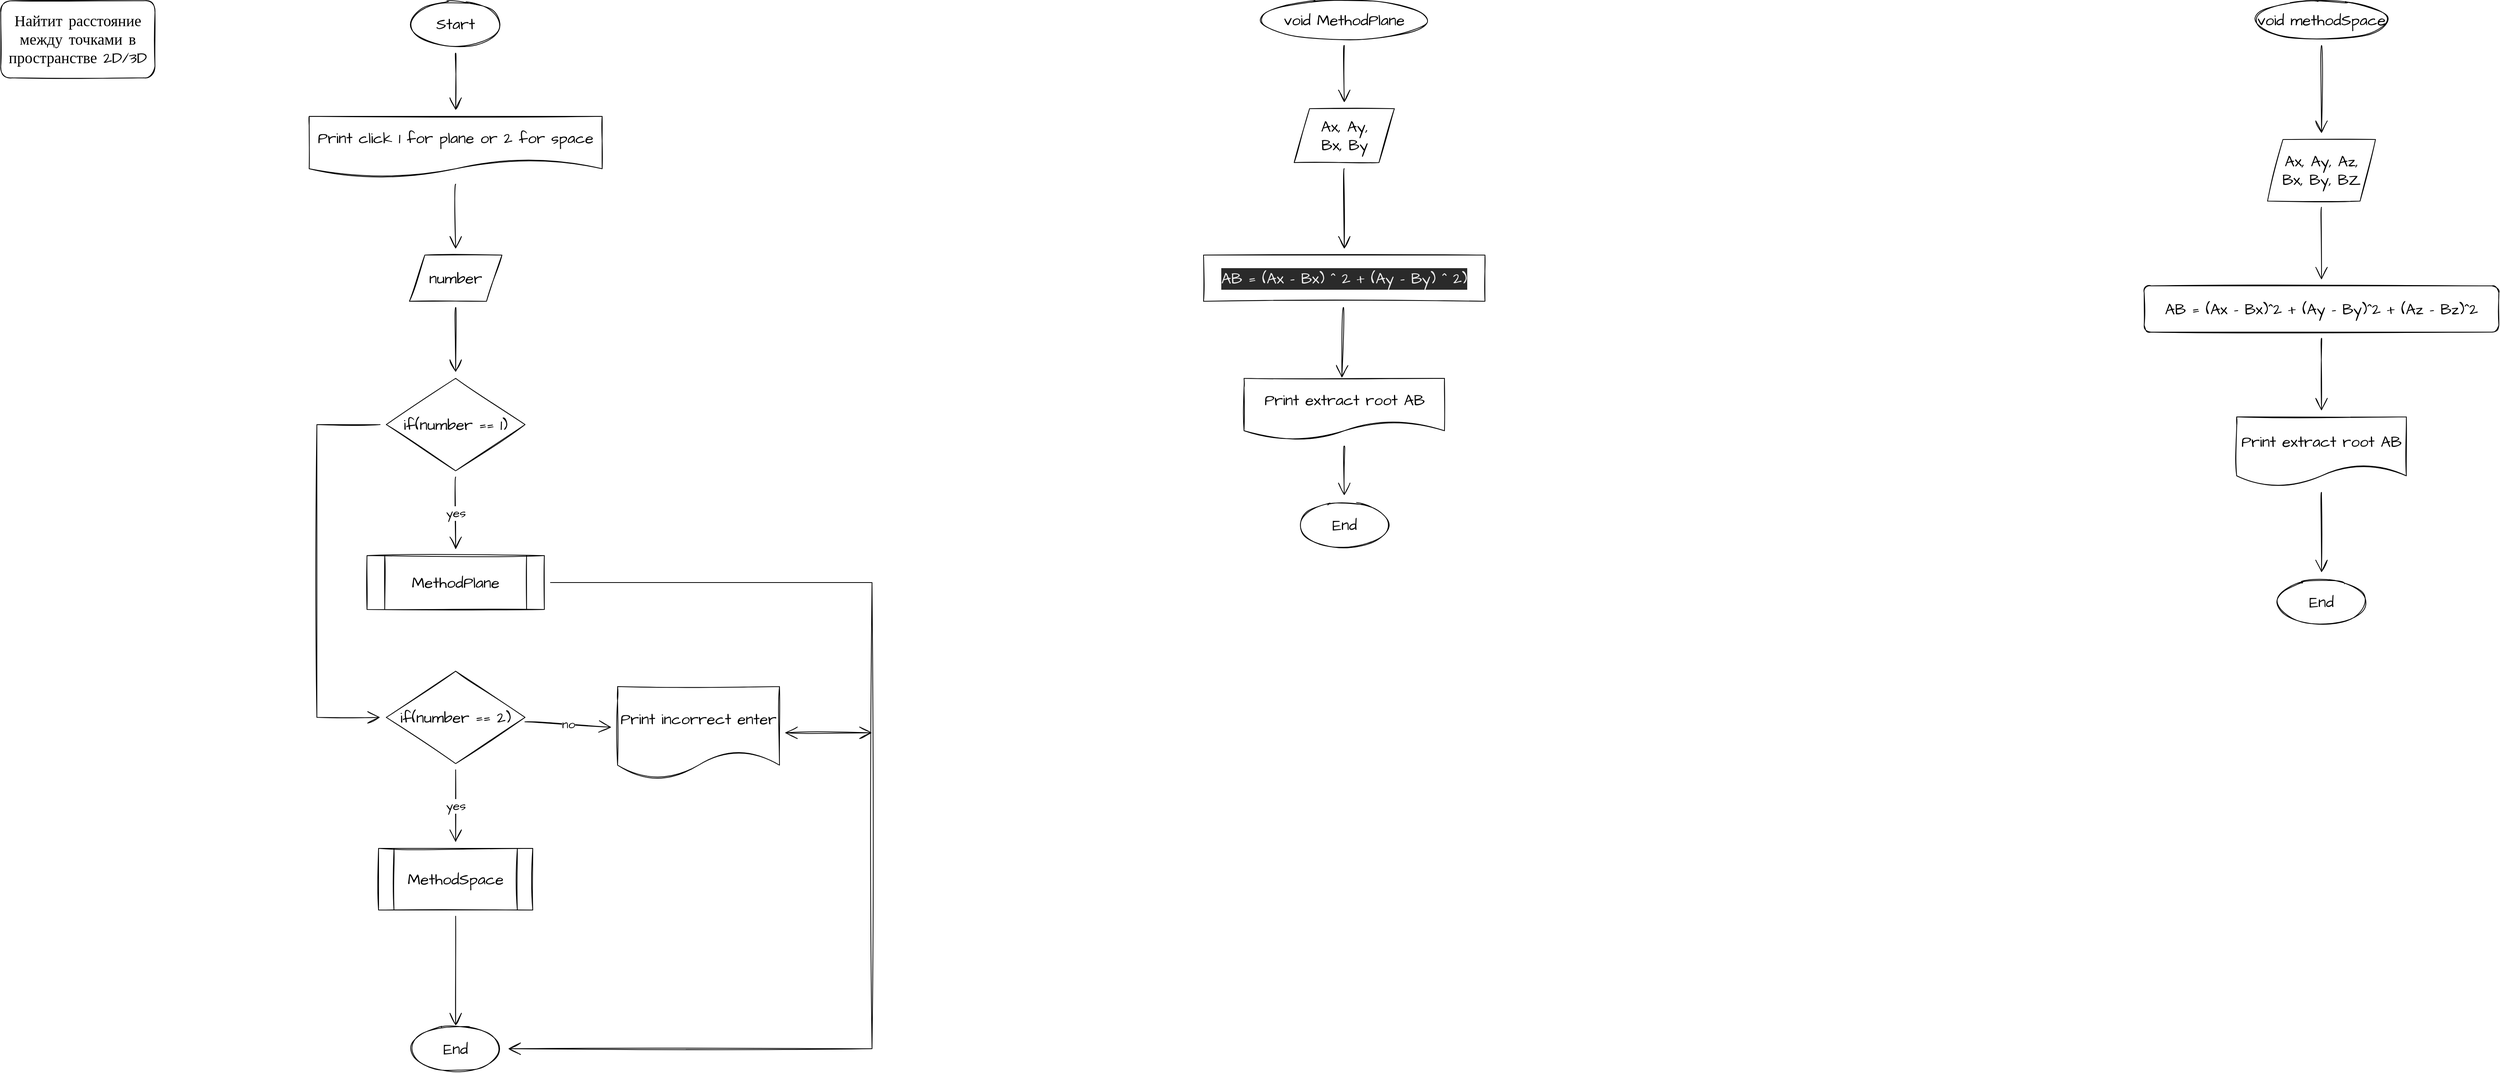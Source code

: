 <mxfile>
    <diagram id="U9yESHJoXIz_-7SP5xuT" name="Page-1">
        <mxGraphModel dx="1596" dy="927" grid="1" gridSize="10" guides="1" tooltips="1" connect="1" arrows="1" fold="1" page="1" pageScale="1" pageWidth="1200" pageHeight="1920" math="0" shadow="0">
            <root>
                <mxCell id="0"/>
                <mxCell id="1" parent="0"/>
                <mxCell id="5" value="Найтит расстояние между точками в пространстве 2D/3D" style="rounded=1;whiteSpace=wrap;html=1;sketch=1;hachureGap=4;fontFamily=Architects Daughter;fontSource=https%3A%2F%2Ffonts.googleapis.com%2Fcss%3Ffamily%3DArchitects%2BDaughter;fontSize=20;" parent="1" vertex="1">
                    <mxGeometry x="10" y="10" width="200" height="100" as="geometry"/>
                </mxCell>
                <mxCell id="42" value="" style="edgeStyle=none;curved=1;rounded=0;sketch=1;hachureGap=4;orthogonalLoop=1;jettySize=auto;html=1;fontFamily=Architects Daughter;fontSource=https%3A%2F%2Ffonts.googleapis.com%2Fcss%3Ffamily%3DArchitects%2BDaughter;fontSize=16;endArrow=open;startSize=14;endSize=14;sourcePerimeterSpacing=8;targetPerimeterSpacing=8;" parent="1" source="40" target="41" edge="1">
                    <mxGeometry relative="1" as="geometry"/>
                </mxCell>
                <mxCell id="40" value="void MethodPlane" style="ellipse;whiteSpace=wrap;html=1;sketch=1;hachureGap=4;fontFamily=Architects Daughter;fontSource=https%3A%2F%2Ffonts.googleapis.com%2Fcss%3Ffamily%3DArchitects%2BDaughter;fontSize=20;" parent="1" vertex="1">
                    <mxGeometry x="1640" y="10" width="225" height="50" as="geometry"/>
                </mxCell>
                <mxCell id="87" value="" style="edgeStyle=none;curved=1;rounded=0;sketch=1;hachureGap=4;orthogonalLoop=1;jettySize=auto;html=1;fontFamily=Architects Daughter;fontSource=https%3A%2F%2Ffonts.googleapis.com%2Fcss%3Ffamily%3DArchitects%2BDaughter;fontSize=16;endArrow=open;startSize=14;endSize=14;sourcePerimeterSpacing=8;targetPerimeterSpacing=8;" edge="1" parent="1" source="41" target="86">
                    <mxGeometry relative="1" as="geometry"/>
                </mxCell>
                <mxCell id="41" value="Ax, Ay,&lt;br&gt;Bx, By" style="shape=parallelogram;perimeter=parallelogramPerimeter;whiteSpace=wrap;html=1;fixedSize=1;sketch=1;hachureGap=4;fontFamily=Architects Daughter;fontSource=https%3A%2F%2Ffonts.googleapis.com%2Fcss%3Ffamily%3DArchitects%2BDaughter;fontSize=20;" parent="1" vertex="1">
                    <mxGeometry x="1687.5" y="150" width="130" height="70" as="geometry"/>
                </mxCell>
                <mxCell id="45" value="End" style="ellipse;whiteSpace=wrap;html=1;sketch=1;hachureGap=4;fontFamily=Architects Daughter;fontSource=https%3A%2F%2Ffonts.googleapis.com%2Fcss%3Ffamily%3DArchitects%2BDaughter;fontSize=20;" parent="1" vertex="1">
                    <mxGeometry x="1692.5" y="660" width="120" height="60" as="geometry"/>
                </mxCell>
                <mxCell id="51" value="" style="edgeStyle=none;curved=1;rounded=0;sketch=1;hachureGap=4;orthogonalLoop=1;jettySize=auto;html=1;fontFamily=Architects Daughter;fontSource=https%3A%2F%2Ffonts.googleapis.com%2Fcss%3Ffamily%3DArchitects%2BDaughter;fontSize=16;endArrow=open;startSize=14;endSize=14;sourcePerimeterSpacing=8;targetPerimeterSpacing=8;" parent="1" source="48" target="50" edge="1">
                    <mxGeometry relative="1" as="geometry"/>
                </mxCell>
                <mxCell id="48" value="void methodSpace" style="ellipse;whiteSpace=wrap;html=1;sketch=1;hachureGap=4;fontFamily=Architects Daughter;fontSource=https%3A%2F%2Ffonts.googleapis.com%2Fcss%3Ffamily%3DArchitects%2BDaughter;fontSize=20;" parent="1" vertex="1">
                    <mxGeometry x="2930" y="10" width="180" height="50" as="geometry"/>
                </mxCell>
                <mxCell id="53" value="" style="edgeStyle=none;curved=1;rounded=0;sketch=1;hachureGap=4;orthogonalLoop=1;jettySize=auto;html=1;fontFamily=Architects Daughter;fontSource=https%3A%2F%2Ffonts.googleapis.com%2Fcss%3Ffamily%3DArchitects%2BDaughter;fontSize=16;endArrow=open;startSize=14;endSize=14;sourcePerimeterSpacing=8;targetPerimeterSpacing=8;" parent="1" source="50" target="52" edge="1">
                    <mxGeometry relative="1" as="geometry"/>
                </mxCell>
                <mxCell id="50" value="Ax, Ay, Az,&lt;br&gt;Bx, By, BZ" style="shape=parallelogram;perimeter=parallelogramPerimeter;whiteSpace=wrap;html=1;fixedSize=1;sketch=1;hachureGap=4;fontFamily=Architects Daughter;fontSource=https%3A%2F%2Ffonts.googleapis.com%2Fcss%3Ffamily%3DArchitects%2BDaughter;fontSize=20;" parent="1" vertex="1">
                    <mxGeometry x="2950" y="190" width="140" height="80" as="geometry"/>
                </mxCell>
                <mxCell id="55" value="" style="edgeStyle=none;curved=1;rounded=0;sketch=1;hachureGap=4;orthogonalLoop=1;jettySize=auto;html=1;fontFamily=Architects Daughter;fontSource=https%3A%2F%2Ffonts.googleapis.com%2Fcss%3Ffamily%3DArchitects%2BDaughter;fontSize=16;endArrow=open;startSize=14;endSize=14;sourcePerimeterSpacing=8;targetPerimeterSpacing=8;" parent="1" source="52" target="54" edge="1">
                    <mxGeometry relative="1" as="geometry"/>
                </mxCell>
                <mxCell id="52" value="AB = (Ax - Bx)^2 + (Ay - By)^2 + (Az - Bz)^2" style="rounded=1;whiteSpace=wrap;html=1;sketch=1;hachureGap=4;fontFamily=Architects Daughter;fontSource=https%3A%2F%2Ffonts.googleapis.com%2Fcss%3Ffamily%3DArchitects%2BDaughter;fontSize=20;" parent="1" vertex="1">
                    <mxGeometry x="2790" y="380" width="460" height="60" as="geometry"/>
                </mxCell>
                <mxCell id="92" value="" style="edgeStyle=none;curved=1;rounded=0;sketch=1;hachureGap=4;orthogonalLoop=1;jettySize=auto;html=1;fontFamily=Architects Daughter;fontSource=https%3A%2F%2Ffonts.googleapis.com%2Fcss%3Ffamily%3DArchitects%2BDaughter;fontSize=16;endArrow=open;startSize=14;endSize=14;sourcePerimeterSpacing=8;targetPerimeterSpacing=8;" edge="1" parent="1" source="54" target="91">
                    <mxGeometry relative="1" as="geometry"/>
                </mxCell>
                <mxCell id="54" value="Print extract root AB" style="shape=document;whiteSpace=wrap;html=1;boundedLbl=1;sketch=1;hachureGap=4;fontFamily=Architects Daughter;fontSource=https%3A%2F%2Ffonts.googleapis.com%2Fcss%3Ffamily%3DArchitects%2BDaughter;fontSize=20;" parent="1" vertex="1">
                    <mxGeometry x="2910" y="550" width="220" height="90" as="geometry"/>
                </mxCell>
                <mxCell id="90" value="" style="edgeStyle=none;curved=1;rounded=0;sketch=1;hachureGap=4;orthogonalLoop=1;jettySize=auto;html=1;fontFamily=Architects Daughter;fontSource=https%3A%2F%2Ffonts.googleapis.com%2Fcss%3Ffamily%3DArchitects%2BDaughter;fontSize=16;endArrow=open;startSize=14;endSize=14;sourcePerimeterSpacing=8;targetPerimeterSpacing=8;" edge="1" parent="1" source="58" target="45">
                    <mxGeometry relative="1" as="geometry"/>
                </mxCell>
                <mxCell id="58" value="&lt;span&gt;Print extract root AB&lt;/span&gt;" style="shape=document;whiteSpace=wrap;html=1;boundedLbl=1;sketch=1;hachureGap=4;fontFamily=Architects Daughter;fontSource=https%3A%2F%2Ffonts.googleapis.com%2Fcss%3Ffamily%3DArchitects%2BDaughter;fontSize=20;" parent="1" vertex="1">
                    <mxGeometry x="1622.5" y="500" width="260" height="80" as="geometry"/>
                </mxCell>
                <mxCell id="61" value="" style="edgeStyle=none;curved=1;rounded=0;sketch=1;hachureGap=4;orthogonalLoop=1;jettySize=auto;html=1;fontFamily=Architects Daughter;fontSource=https%3A%2F%2Ffonts.googleapis.com%2Fcss%3Ffamily%3DArchitects%2BDaughter;fontSize=16;endArrow=open;startSize=14;endSize=14;sourcePerimeterSpacing=8;targetPerimeterSpacing=8;" parent="1" source="59" target="60" edge="1">
                    <mxGeometry relative="1" as="geometry"/>
                </mxCell>
                <mxCell id="59" value="Start" style="ellipse;whiteSpace=wrap;html=1;sketch=1;hachureGap=4;fontFamily=Architects Daughter;fontSource=https%3A%2F%2Ffonts.googleapis.com%2Fcss%3Ffamily%3DArchitects%2BDaughter;fontSize=20;" parent="1" vertex="1">
                    <mxGeometry x="540" y="10" width="120" height="60" as="geometry"/>
                </mxCell>
                <mxCell id="63" value="" style="edgeStyle=none;curved=1;rounded=0;sketch=1;hachureGap=4;orthogonalLoop=1;jettySize=auto;html=1;fontFamily=Architects Daughter;fontSource=https%3A%2F%2Ffonts.googleapis.com%2Fcss%3Ffamily%3DArchitects%2BDaughter;fontSize=16;endArrow=open;startSize=14;endSize=14;sourcePerimeterSpacing=8;targetPerimeterSpacing=8;" parent="1" source="60" target="62" edge="1">
                    <mxGeometry relative="1" as="geometry"/>
                </mxCell>
                <mxCell id="60" value="Print click 1 for plane or 2 for space" style="shape=document;whiteSpace=wrap;html=1;boundedLbl=1;sketch=1;hachureGap=4;fontFamily=Architects Daughter;fontSource=https%3A%2F%2Ffonts.googleapis.com%2Fcss%3Ffamily%3DArchitects%2BDaughter;fontSize=20;" parent="1" vertex="1">
                    <mxGeometry x="410" y="160" width="380" height="80" as="geometry"/>
                </mxCell>
                <mxCell id="65" value="" style="edgeStyle=none;curved=1;rounded=0;sketch=1;hachureGap=4;orthogonalLoop=1;jettySize=auto;html=1;fontFamily=Architects Daughter;fontSource=https%3A%2F%2Ffonts.googleapis.com%2Fcss%3Ffamily%3DArchitects%2BDaughter;fontSize=16;endArrow=open;startSize=14;endSize=14;sourcePerimeterSpacing=8;targetPerimeterSpacing=8;" parent="1" source="62" target="64" edge="1">
                    <mxGeometry relative="1" as="geometry"/>
                </mxCell>
                <mxCell id="62" value="number" style="shape=parallelogram;perimeter=parallelogramPerimeter;whiteSpace=wrap;html=1;fixedSize=1;sketch=1;hachureGap=4;fontFamily=Architects Daughter;fontSource=https%3A%2F%2Ffonts.googleapis.com%2Fcss%3Ffamily%3DArchitects%2BDaughter;fontSize=20;" parent="1" vertex="1">
                    <mxGeometry x="540" y="340" width="120" height="60" as="geometry"/>
                </mxCell>
                <mxCell id="67" value="yes" style="edgeStyle=none;curved=1;rounded=0;sketch=1;hachureGap=4;orthogonalLoop=1;jettySize=auto;html=1;fontFamily=Architects Daughter;fontSource=https%3A%2F%2Ffonts.googleapis.com%2Fcss%3Ffamily%3DArchitects%2BDaughter;fontSize=16;endArrow=open;startSize=14;endSize=14;sourcePerimeterSpacing=8;targetPerimeterSpacing=8;" parent="1" source="64" target="66" edge="1">
                    <mxGeometry relative="1" as="geometry"/>
                </mxCell>
                <mxCell id="69" value="" style="edgeStyle=none;rounded=0;sketch=1;hachureGap=4;orthogonalLoop=1;jettySize=auto;html=1;fontFamily=Architects Daughter;fontSource=https%3A%2F%2Ffonts.googleapis.com%2Fcss%3Ffamily%3DArchitects%2BDaughter;fontSize=16;endArrow=open;startSize=14;endSize=14;sourcePerimeterSpacing=8;targetPerimeterSpacing=8;" parent="1" source="64" target="68" edge="1">
                    <mxGeometry relative="1" as="geometry">
                        <Array as="points">
                            <mxPoint x="420" y="560"/>
                            <mxPoint x="420" y="940"/>
                        </Array>
                    </mxGeometry>
                </mxCell>
                <mxCell id="64" value="if(number == 1)" style="rhombus;whiteSpace=wrap;html=1;sketch=1;hachureGap=4;fontFamily=Architects Daughter;fontSource=https%3A%2F%2Ffonts.googleapis.com%2Fcss%3Ffamily%3DArchitects%2BDaughter;fontSize=20;" parent="1" vertex="1">
                    <mxGeometry x="510" y="500" width="180" height="120" as="geometry"/>
                </mxCell>
                <mxCell id="76" value="" style="edgeStyle=none;rounded=0;sketch=1;hachureGap=4;orthogonalLoop=1;jettySize=auto;html=1;fontFamily=Architects Daughter;fontSource=https%3A%2F%2Ffonts.googleapis.com%2Fcss%3Ffamily%3DArchitects%2BDaughter;fontSize=16;endArrow=open;startSize=14;endSize=14;sourcePerimeterSpacing=8;targetPerimeterSpacing=8;" parent="1" source="66" target="75" edge="1">
                    <mxGeometry relative="1" as="geometry">
                        <Array as="points">
                            <mxPoint x="1140" y="765"/>
                            <mxPoint x="1140" y="1370"/>
                        </Array>
                    </mxGeometry>
                </mxCell>
                <mxCell id="66" value="MethodPlane" style="shape=process;whiteSpace=wrap;html=1;backgroundOutline=1;sketch=1;hachureGap=4;fontFamily=Architects Daughter;fontSource=https%3A%2F%2Ffonts.googleapis.com%2Fcss%3Ffamily%3DArchitects%2BDaughter;fontSize=20;" parent="1" vertex="1">
                    <mxGeometry x="485" y="730" width="230" height="70" as="geometry"/>
                </mxCell>
                <mxCell id="71" value="yes" style="edgeStyle=none;rounded=0;sketch=1;hachureGap=4;orthogonalLoop=1;jettySize=auto;html=1;fontFamily=Architects Daughter;fontSource=https%3A%2F%2Ffonts.googleapis.com%2Fcss%3Ffamily%3DArchitects%2BDaughter;fontSize=16;endArrow=open;startSize=14;endSize=14;sourcePerimeterSpacing=8;targetPerimeterSpacing=8;" parent="1" source="68" target="70" edge="1">
                    <mxGeometry relative="1" as="geometry"/>
                </mxCell>
                <mxCell id="73" value="no" style="edgeStyle=none;rounded=0;sketch=1;hachureGap=4;orthogonalLoop=1;jettySize=auto;html=1;fontFamily=Architects Daughter;fontSource=https%3A%2F%2Ffonts.googleapis.com%2Fcss%3Ffamily%3DArchitects%2BDaughter;fontSize=16;endArrow=open;startSize=14;endSize=14;sourcePerimeterSpacing=8;targetPerimeterSpacing=8;" parent="1" source="68" target="72" edge="1">
                    <mxGeometry relative="1" as="geometry"/>
                </mxCell>
                <mxCell id="68" value="if(number == 2)" style="rhombus;whiteSpace=wrap;html=1;sketch=1;hachureGap=4;fontFamily=Architects Daughter;fontSource=https%3A%2F%2Ffonts.googleapis.com%2Fcss%3Ffamily%3DArchitects%2BDaughter;fontSize=20;" parent="1" vertex="1">
                    <mxGeometry x="510" y="880" width="180" height="120" as="geometry"/>
                </mxCell>
                <mxCell id="85" style="edgeStyle=none;rounded=0;sketch=1;hachureGap=4;orthogonalLoop=1;jettySize=auto;html=1;entryX=0.5;entryY=0;entryDx=0;entryDy=0;fontFamily=Architects Daughter;fontSource=https%3A%2F%2Ffonts.googleapis.com%2Fcss%3Ffamily%3DArchitects%2BDaughter;fontSize=16;endArrow=open;startSize=14;endSize=14;sourcePerimeterSpacing=8;targetPerimeterSpacing=8;" parent="1" source="70" target="75" edge="1">
                    <mxGeometry relative="1" as="geometry"/>
                </mxCell>
                <mxCell id="70" value="MethodSpace" style="shape=process;whiteSpace=wrap;html=1;backgroundOutline=1;sketch=1;hachureGap=4;fontFamily=Architects Daughter;fontSource=https%3A%2F%2Ffonts.googleapis.com%2Fcss%3Ffamily%3DArchitects%2BDaughter;fontSize=20;" parent="1" vertex="1">
                    <mxGeometry x="500" y="1110" width="200" height="80" as="geometry"/>
                </mxCell>
                <mxCell id="78" style="edgeStyle=none;rounded=0;sketch=1;hachureGap=4;orthogonalLoop=1;jettySize=auto;html=1;fontFamily=Architects Daughter;fontSource=https%3A%2F%2Ffonts.googleapis.com%2Fcss%3Ffamily%3DArchitects%2BDaughter;fontSize=16;endArrow=open;startSize=14;endSize=14;sourcePerimeterSpacing=8;targetPerimeterSpacing=8;" parent="1" source="72" edge="1">
                    <mxGeometry relative="1" as="geometry">
                        <mxPoint x="1027.0" y="960" as="targetPoint"/>
                    </mxGeometry>
                </mxCell>
                <mxCell id="80" style="edgeStyle=none;rounded=0;sketch=1;hachureGap=4;orthogonalLoop=1;jettySize=auto;html=1;fontFamily=Architects Daughter;fontSource=https%3A%2F%2Ffonts.googleapis.com%2Fcss%3Ffamily%3DArchitects%2BDaughter;fontSize=16;endArrow=open;startSize=14;endSize=14;sourcePerimeterSpacing=8;targetPerimeterSpacing=8;" parent="1" source="72" edge="1">
                    <mxGeometry relative="1" as="geometry">
                        <mxPoint x="1140" y="960" as="targetPoint"/>
                    </mxGeometry>
                </mxCell>
                <mxCell id="72" value="Print incorrect enter" style="shape=document;whiteSpace=wrap;html=1;boundedLbl=1;sketch=1;hachureGap=4;fontFamily=Architects Daughter;fontSource=https%3A%2F%2Ffonts.googleapis.com%2Fcss%3Ffamily%3DArchitects%2BDaughter;fontSize=20;" parent="1" vertex="1">
                    <mxGeometry x="810" y="900" width="210" height="120" as="geometry"/>
                </mxCell>
                <mxCell id="75" value="End" style="ellipse;whiteSpace=wrap;html=1;sketch=1;hachureGap=4;fontFamily=Architects Daughter;fontSource=https%3A%2F%2Ffonts.googleapis.com%2Fcss%3Ffamily%3DArchitects%2BDaughter;fontSize=20;" parent="1" vertex="1">
                    <mxGeometry x="540" y="1340" width="120" height="60" as="geometry"/>
                </mxCell>
                <mxCell id="89" value="" style="edgeStyle=none;curved=1;rounded=0;sketch=1;hachureGap=4;orthogonalLoop=1;jettySize=auto;html=1;fontFamily=Architects Daughter;fontSource=https%3A%2F%2Ffonts.googleapis.com%2Fcss%3Ffamily%3DArchitects%2BDaughter;fontSize=16;endArrow=open;startSize=14;endSize=14;sourcePerimeterSpacing=8;targetPerimeterSpacing=8;entryX=0.488;entryY=-0.008;entryDx=0;entryDy=0;entryPerimeter=0;" edge="1" parent="1" source="86" target="58">
                    <mxGeometry relative="1" as="geometry">
                        <mxPoint x="1752.5" y="512" as="targetPoint"/>
                    </mxGeometry>
                </mxCell>
                <mxCell id="86" value="&lt;span style=&quot;color: rgb(240 , 240 , 240) ; font-family: &amp;#34;architects daughter&amp;#34; ; font-size: 20px ; font-style: normal ; font-weight: 400 ; letter-spacing: normal ; text-align: center ; text-indent: 0px ; text-transform: none ; word-spacing: 0px ; background-color: rgb(42 , 42 , 42) ; display: inline ; float: none&quot;&gt;AB = (Ax - Bx) ^ 2 + (Ay - By) ^ 2)&lt;/span&gt;" style="whiteSpace=wrap;html=1;sketch=1;hachureGap=4;fontFamily=Architects Daughter;fontSource=https%3A%2F%2Ffonts.googleapis.com%2Fcss%3Ffamily%3DArchitects%2BDaughter;fontSize=20;" vertex="1" parent="1">
                    <mxGeometry x="1570" y="340" width="365" height="60" as="geometry"/>
                </mxCell>
                <mxCell id="91" value="End" style="ellipse;whiteSpace=wrap;html=1;sketch=1;hachureGap=4;fontFamily=Architects Daughter;fontSource=https%3A%2F%2Ffonts.googleapis.com%2Fcss%3Ffamily%3DArchitects%2BDaughter;fontSize=20;" vertex="1" parent="1">
                    <mxGeometry x="2960" y="760" width="120" height="60" as="geometry"/>
                </mxCell>
            </root>
        </mxGraphModel>
    </diagram>
</mxfile>